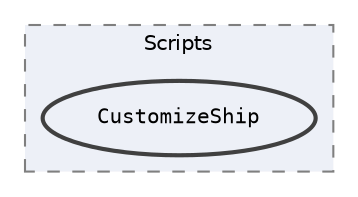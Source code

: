 digraph "Assets/Scripts/CustomizeShip"
{
 // INTERACTIVE_SVG=YES
 // LATEX_PDF_SIZE
  bgcolor="transparent";
  edge [fontname=Helvetica,fontsize=10,labelfontname=Helvetica,labelfontsize=10];
  node [fontname=Helvetica,fontsize=10,fontname=Consolas fontsize=10 style=filled height=0.2 width=0.4 margin=0.1];
  compound=true
  subgraph clusterdir_f13b41af88cf68434578284aaf699e39 {
    graph [ bgcolor="#edf0f7", pencolor="grey50", label="Scripts", fontname=Helvetica,fontsize=10 style="filled,dashed", URL="dir_f13b41af88cf68434578284aaf699e39.html",tooltip=""]
  dir_8e996172c69e4f81d4ee4500bbce7e46 [label="CustomizeShip", fillcolor="#edf0f7", color="grey25", style="filled,bold", URL="dir_8e996172c69e4f81d4ee4500bbce7e46.html",tooltip=""];
  }
}

